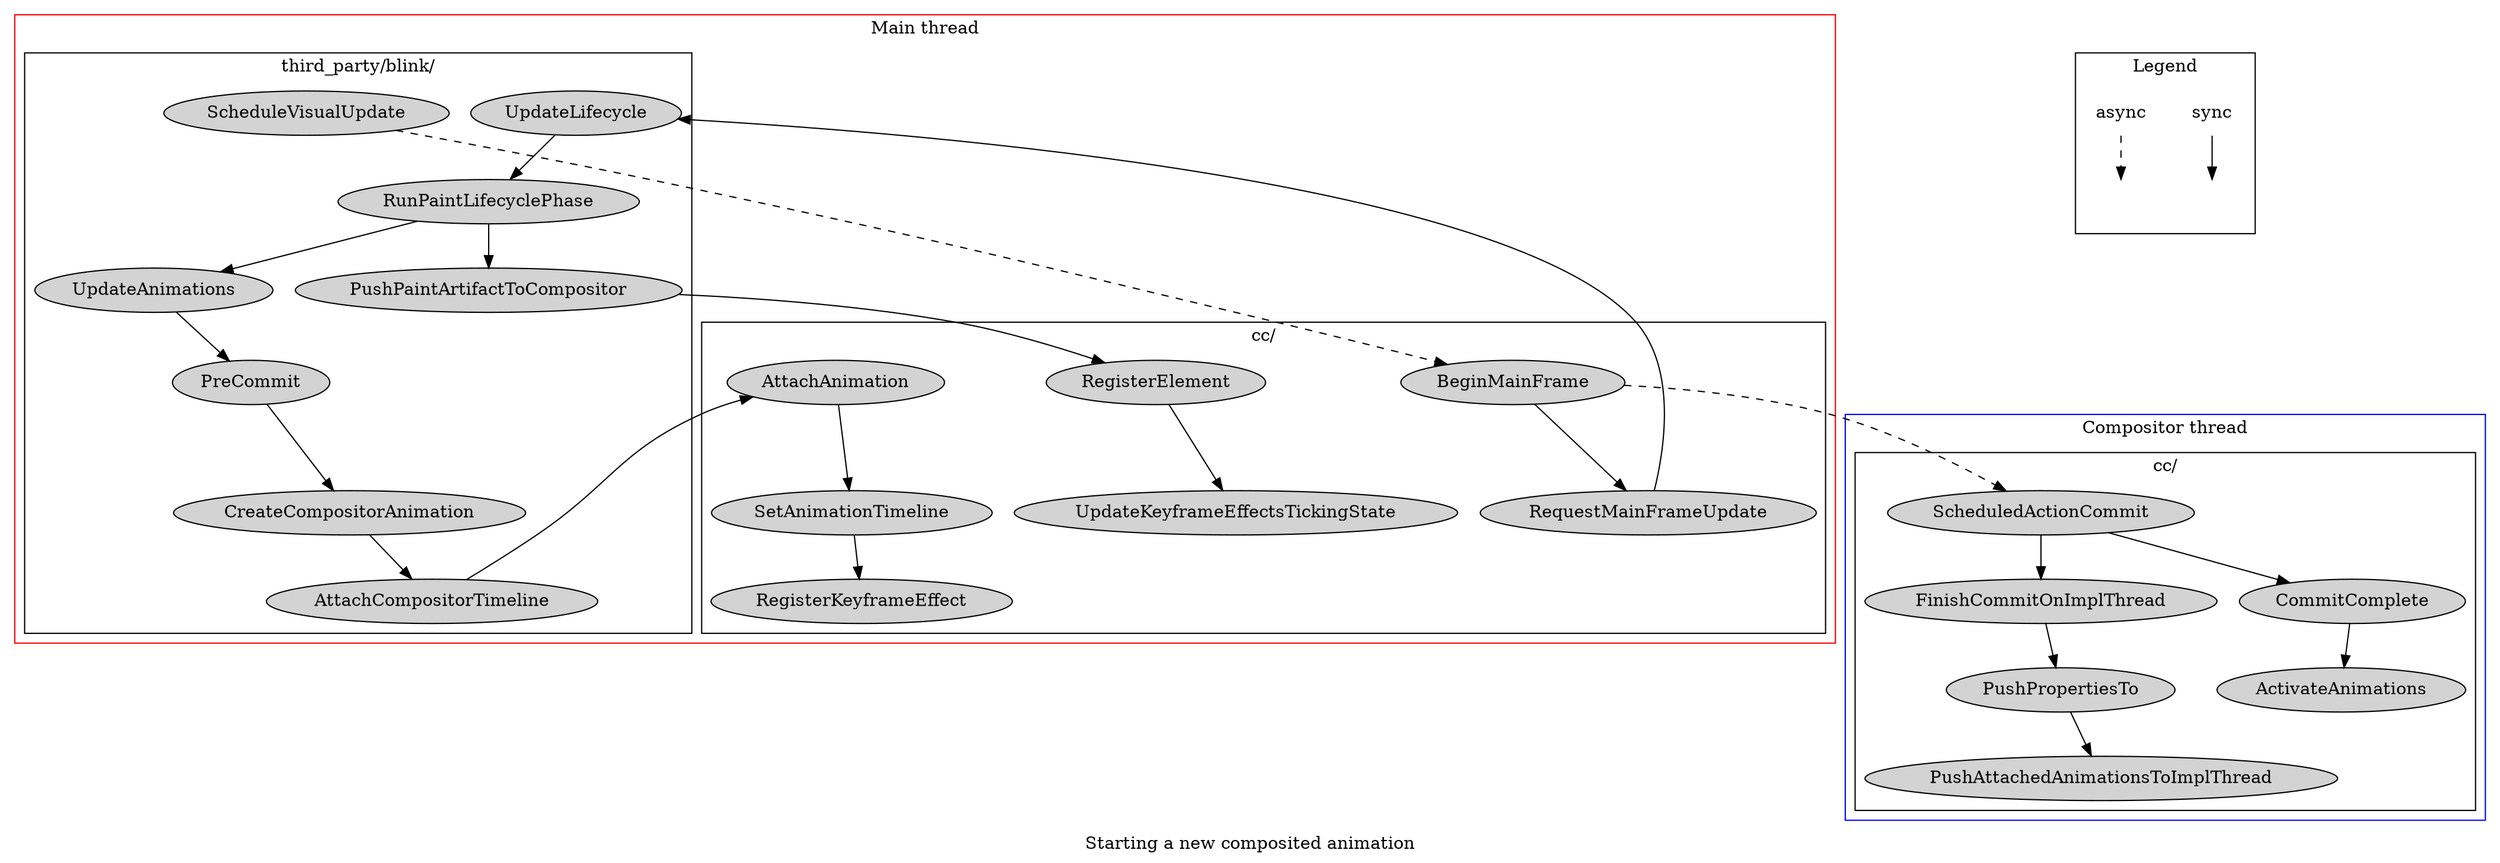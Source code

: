 // dot -Tpng cc/animation/images/new-animation.png.dot > cc/animation/images/new-animation.png
// When making modifications run the above command to regenerate the diagram.

digraph G {
  label = "Starting a new composited animation";

  subgraph cluster_main {
    label = "Main thread";

    subgraph cluster_blink {
      node [style=filled];
      ScheduleVisualUpdate
      UpdateLifecycle -> RunPaintLifecyclePhase -> UpdateAnimations -> PreCommit -> CreateCompositorAnimation -> AttachCompositorTimeline;
      RunPaintLifecyclePhase -> PushPaintArtifactToCompositor;
      label = "third_party/blink/";
    }

    subgraph cluster_cc_main {
      node [style=filled];
      AttachAnimation -> SetAnimationTimeline -> RegisterKeyframeEffect;
      RegisterElement -> UpdateKeyframeEffectsTickingState;
      BeginMainFrame -> RequestMainFrameUpdate -> UpdateLifecycle;
      label = "cc/";
    }
    color=red;
  }

  subgraph cluster_impl {
    label = "Compositor thread";

    subgraph cluster_cc_impl {
      node [style=filled];
      ScheduledActionCommit -> FinishCommitOnImplThread -> PushPropertiesTo -> PushAttachedAnimationsToImplThread;
      ScheduledActionCommit -> CommitComplete -> ActivateAnimations;
      label = "cc/";
    }
    color=blue
  }

  ScheduleVisualUpdate -> BeginMainFrame [style=dashed];
  AttachCompositorTimeline -> AttachAnimation;
  PushPaintArtifactToCompositor -> RegisterElement;
  BeginMainFrame -> ScheduledActionCommit [style=dashed];

  subgraph cluster_legend {
    label = "Legend";
    node [shape=plaintext];
    sync -> L1;
    async -> L2 [style=dashed];
    L1 [label = ""];
    L2 [label = ""];
  }
}
